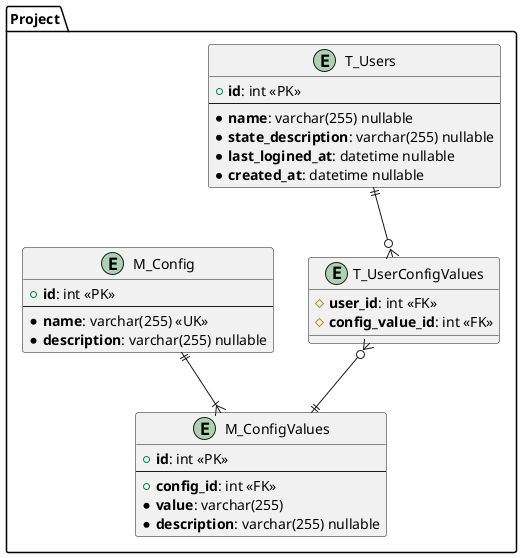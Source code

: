 @startuml

package Project {
   entity T_Users {
      + **id**: int <<PK>>
      ---
      * **name**: varchar(255) nullable
      * **state_description**: varchar(255) nullable
      * **last_logined_at**: datetime nullable
      * **created_at**: datetime nullable
   }

   entity M_Config {
      + **id**: int <<PK>>
      ---
      * **name**: varchar(255) <<UK>>
      * **description**: varchar(255) nullable
   }

   entity M_ConfigValues {
      + **id**: int <<PK>>
      ---
      + **config_id**: int <<FK>>
      * **value**: varchar(255)
      * **description**: varchar(255) nullable
   }

   entity T_UserConfigValues {
      # **user_id**: int <<FK>>
      # **config_value_id**: int <<FK>>
   }
}


T_Users ||--o{ T_UserConfigValues
T_UserConfigValues }o--|| M_ConfigValues
M_Config ||--|{ M_ConfigValues

@enduml